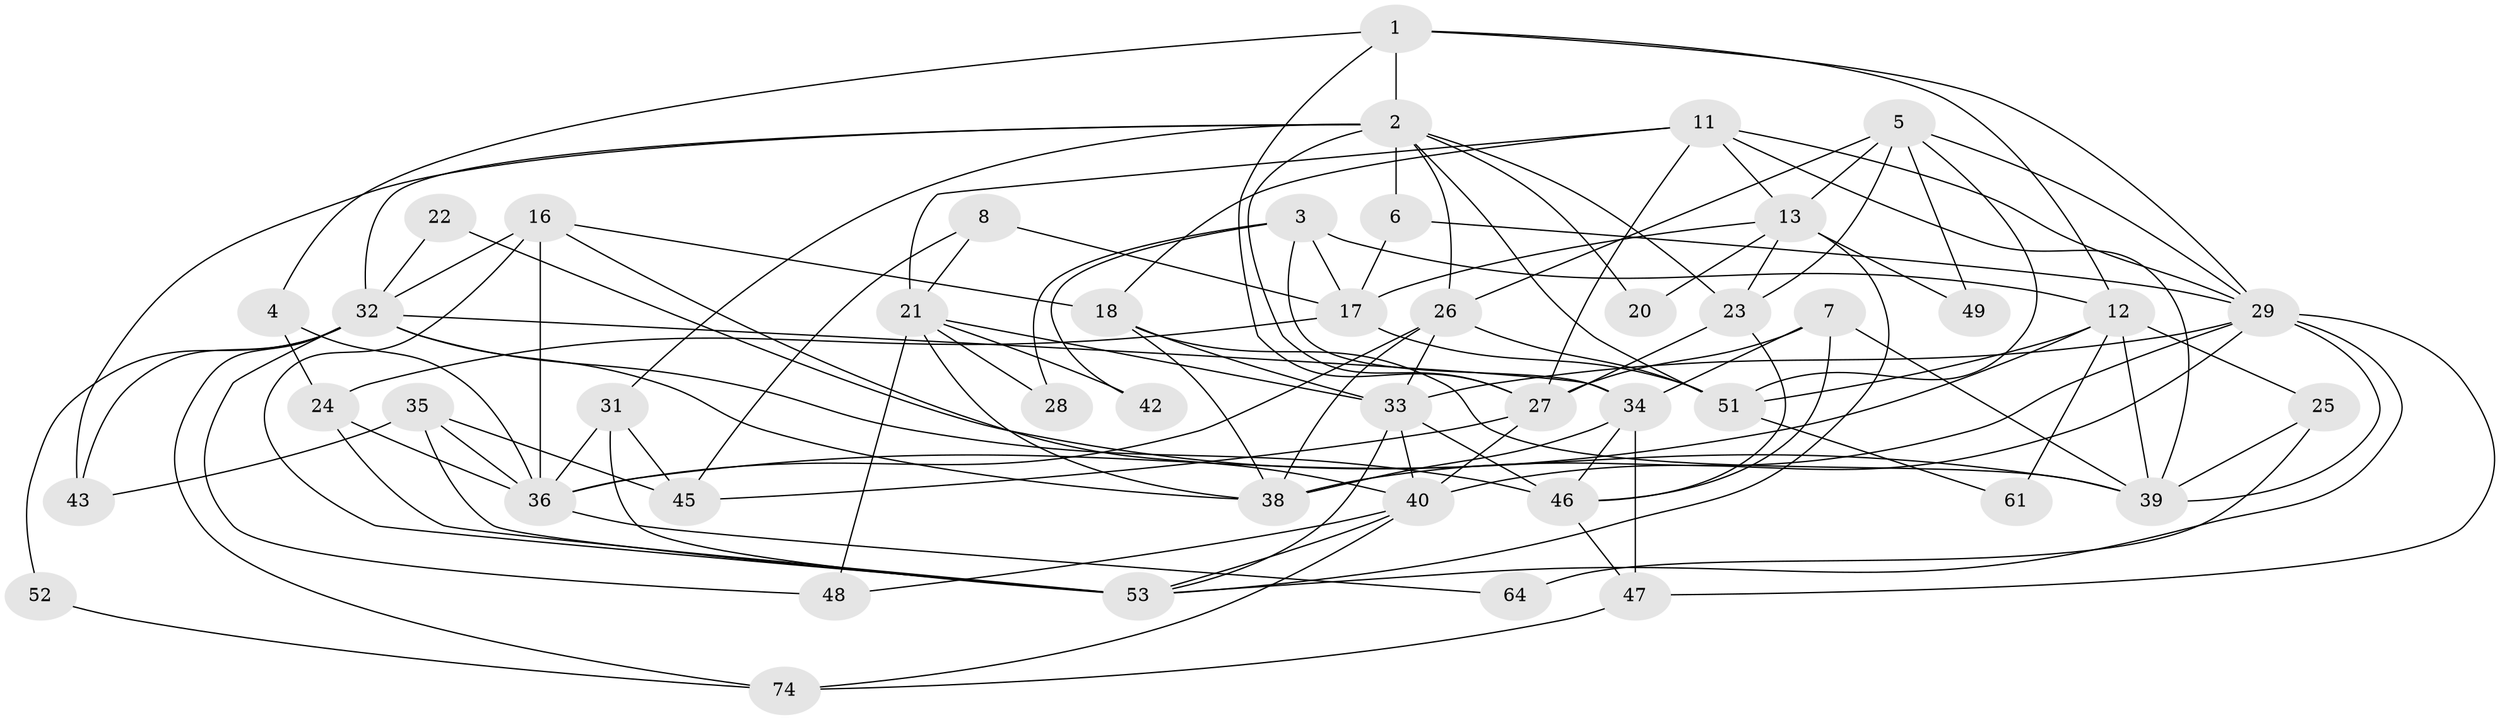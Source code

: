 // Generated by graph-tools (version 1.1) at 2025/52/02/27/25 19:52:08]
// undirected, 46 vertices, 115 edges
graph export_dot {
graph [start="1"]
  node [color=gray90,style=filled];
  1 [super="+9"];
  2 [super="+10"];
  3 [super="+68"];
  4;
  5 [super="+72"];
  6;
  7 [super="+15"];
  8 [super="+50"];
  11 [super="+44"];
  12 [super="+41"];
  13 [super="+14"];
  16;
  17 [super="+19"];
  18 [super="+30"];
  20;
  21 [super="+37"];
  22;
  23;
  24 [super="+54"];
  25;
  26 [super="+73"];
  27 [super="+66"];
  28;
  29 [super="+75"];
  31 [super="+60"];
  32 [super="+55"];
  33 [super="+63"];
  34 [super="+59"];
  35 [super="+65"];
  36 [super="+71"];
  38 [super="+69"];
  39 [super="+62"];
  40 [super="+58"];
  42;
  43 [super="+57"];
  45;
  46 [super="+76"];
  47 [super="+70"];
  48;
  49;
  51 [super="+56"];
  52;
  53 [super="+67"];
  61;
  64;
  74;
  1 -- 27;
  1 -- 29;
  1 -- 2;
  1 -- 4;
  1 -- 12;
  2 -- 6;
  2 -- 20;
  2 -- 43;
  2 -- 32;
  2 -- 51;
  2 -- 23;
  2 -- 26;
  2 -- 27;
  2 -- 31;
  3 -- 42;
  3 -- 12;
  3 -- 28;
  3 -- 17;
  3 -- 34;
  4 -- 36;
  4 -- 24;
  5 -- 49;
  5 -- 51;
  5 -- 23;
  5 -- 26;
  5 -- 29;
  5 -- 13;
  6 -- 29;
  6 -- 17;
  7 -- 34;
  7 -- 46;
  7 -- 39;
  7 -- 27 [weight=2];
  8 -- 17;
  8 -- 45;
  8 -- 21;
  11 -- 29;
  11 -- 27;
  11 -- 21;
  11 -- 18;
  11 -- 13;
  11 -- 39;
  12 -- 51;
  12 -- 36;
  12 -- 39;
  12 -- 25;
  12 -- 61;
  13 -- 17;
  13 -- 23;
  13 -- 53;
  13 -- 49;
  13 -- 20;
  16 -- 40;
  16 -- 53;
  16 -- 18;
  16 -- 32;
  16 -- 36;
  17 -- 51;
  17 -- 24;
  18 -- 33;
  18 -- 39;
  18 -- 38;
  21 -- 48;
  21 -- 28;
  21 -- 33;
  21 -- 38;
  21 -- 42;
  22 -- 32;
  22 -- 39;
  23 -- 27;
  23 -- 46;
  24 -- 53;
  24 -- 36 [weight=2];
  25 -- 64;
  25 -- 39;
  26 -- 38 [weight=2];
  26 -- 33;
  26 -- 51;
  26 -- 36;
  27 -- 45;
  27 -- 40;
  29 -- 39;
  29 -- 33;
  29 -- 40;
  29 -- 38;
  29 -- 53;
  29 -- 47;
  31 -- 53;
  31 -- 36;
  31 -- 45;
  32 -- 34;
  32 -- 48;
  32 -- 52;
  32 -- 38;
  32 -- 74;
  32 -- 43;
  32 -- 46;
  33 -- 53;
  33 -- 46;
  33 -- 40;
  34 -- 47 [weight=2];
  34 -- 38 [weight=2];
  34 -- 46;
  35 -- 45;
  35 -- 36;
  35 -- 53;
  35 -- 43;
  36 -- 64;
  40 -- 53;
  40 -- 48;
  40 -- 74;
  46 -- 47;
  47 -- 74;
  51 -- 61;
  52 -- 74;
}
